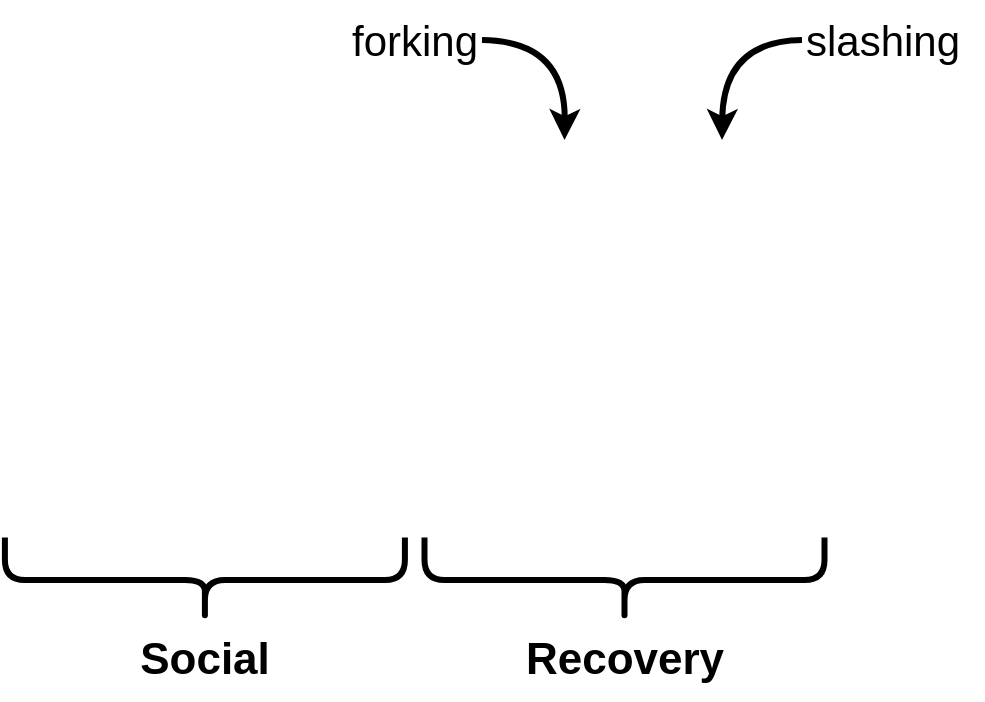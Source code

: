 <mxfile version="20.5.3" type="github">
  <diagram id="Rk1wXv1y2VstKtyzl4yg" name="Page-1">
    <mxGraphModel dx="1426" dy="794" grid="1" gridSize="10" guides="1" tooltips="1" connect="1" arrows="1" fold="1" page="1" pageScale="1" pageWidth="850" pageHeight="1100" math="0" shadow="0">
      <root>
        <mxCell id="0" />
        <mxCell id="1" parent="0" />
        <mxCell id="WfoDyWuiCRt4YZBeNyyr-1" value="" style="shape=image;verticalLabelPosition=bottom;labelBackgroundColor=default;verticalAlign=top;aspect=fixed;imageAspect=0;image=https://static-00.iconduck.com/assets.00/waving-black-flag-emoji-439x512-q1z0q6kg.png;" vertex="1" parent="1">
          <mxGeometry x="200" y="250" width="162.91" height="190" as="geometry" />
        </mxCell>
        <mxCell id="WfoDyWuiCRt4YZBeNyyr-2" value="" style="shape=image;verticalLabelPosition=bottom;labelBackgroundColor=default;verticalAlign=top;aspect=fixed;imageAspect=0;image=https://images.emojiterra.com/twitter/v13.1/512px/1f374.png;" vertex="1" parent="1">
          <mxGeometry x="396.25" y="250" width="190" height="190" as="geometry" />
        </mxCell>
        <mxCell id="WfoDyWuiCRt4YZBeNyyr-3" value="" style="shape=curlyBracket;whiteSpace=wrap;html=1;rounded=1;flipH=1;labelPosition=right;verticalLabelPosition=middle;align=left;verticalAlign=middle;strokeWidth=3;rotation=90;" vertex="1" parent="1">
          <mxGeometry x="260.2" y="360" width="42.5" height="200" as="geometry" />
        </mxCell>
        <mxCell id="WfoDyWuiCRt4YZBeNyyr-6" value="" style="shape=curlyBracket;whiteSpace=wrap;html=1;rounded=1;flipH=1;labelPosition=right;verticalLabelPosition=middle;align=left;verticalAlign=middle;strokeWidth=3;rotation=90;" vertex="1" parent="1">
          <mxGeometry x="470" y="360" width="42.5" height="200" as="geometry" />
        </mxCell>
        <mxCell id="WfoDyWuiCRt4YZBeNyyr-20" value="&lt;font style=&quot;user-select: auto; font-size: 22px;&quot;&gt;&lt;b&gt;Social&lt;/b&gt;&lt;/font&gt;" style="text;html=1;align=center;verticalAlign=middle;resizable=0;points=[];autosize=1;strokeColor=none;fillColor=none;" vertex="1" parent="1">
          <mxGeometry x="236.45" y="480" width="90" height="40" as="geometry" />
        </mxCell>
        <mxCell id="WfoDyWuiCRt4YZBeNyyr-21" value="&lt;font style=&quot;user-select: auto; font-size: 22px;&quot;&gt;&lt;b&gt;Recovery&lt;/b&gt;&lt;/font&gt;" style="text;html=1;align=center;verticalAlign=middle;resizable=0;points=[];autosize=1;strokeColor=none;fillColor=none;" vertex="1" parent="1">
          <mxGeometry x="431.25" y="480" width="120" height="40" as="geometry" />
        </mxCell>
        <mxCell id="WfoDyWuiCRt4YZBeNyyr-22" value="" style="edgeStyle=orthogonalEdgeStyle;endArrow=classic;html=1;rounded=0;fontSize=22;curved=1;strokeWidth=3;" edge="1" parent="1">
          <mxGeometry width="50" height="50" relative="1" as="geometry">
            <mxPoint x="420" y="190" as="sourcePoint" />
            <mxPoint x="461.25" y="240" as="targetPoint" />
          </mxGeometry>
        </mxCell>
        <mxCell id="WfoDyWuiCRt4YZBeNyyr-23" value="" style="edgeStyle=orthogonalEdgeStyle;endArrow=classic;html=1;rounded=0;fontSize=22;curved=1;strokeWidth=3;" edge="1" parent="1">
          <mxGeometry width="50" height="50" relative="1" as="geometry">
            <mxPoint x="580" y="190" as="sourcePoint" />
            <mxPoint x="540" y="240" as="targetPoint" />
          </mxGeometry>
        </mxCell>
        <mxCell id="WfoDyWuiCRt4YZBeNyyr-24" value="&lt;span style=&quot;user-select: auto;&quot;&gt;&lt;span style=&quot;user-select: auto;&quot;&gt;&lt;font style=&quot;user-select: auto; font-size: 21px;&quot;&gt;forking&lt;/font&gt;&lt;/span&gt;&lt;/span&gt;" style="text;html=1;align=center;verticalAlign=middle;resizable=0;points=[];autosize=1;strokeColor=none;fillColor=none;" vertex="1" parent="1">
          <mxGeometry x="341.25" y="170" width="90" height="40" as="geometry" />
        </mxCell>
        <mxCell id="WfoDyWuiCRt4YZBeNyyr-25" value="&lt;span style=&quot;user-select: auto;&quot;&gt;&lt;span style=&quot;user-select: auto;&quot;&gt;&lt;font style=&quot;user-select: auto; font-size: 21px;&quot;&gt;slashing&lt;/font&gt;&lt;/span&gt;&lt;/span&gt;" style="text;html=1;align=center;verticalAlign=middle;resizable=0;points=[];autosize=1;strokeColor=none;fillColor=none;" vertex="1" parent="1">
          <mxGeometry x="570" y="170" width="100" height="40" as="geometry" />
        </mxCell>
      </root>
    </mxGraphModel>
  </diagram>
</mxfile>
